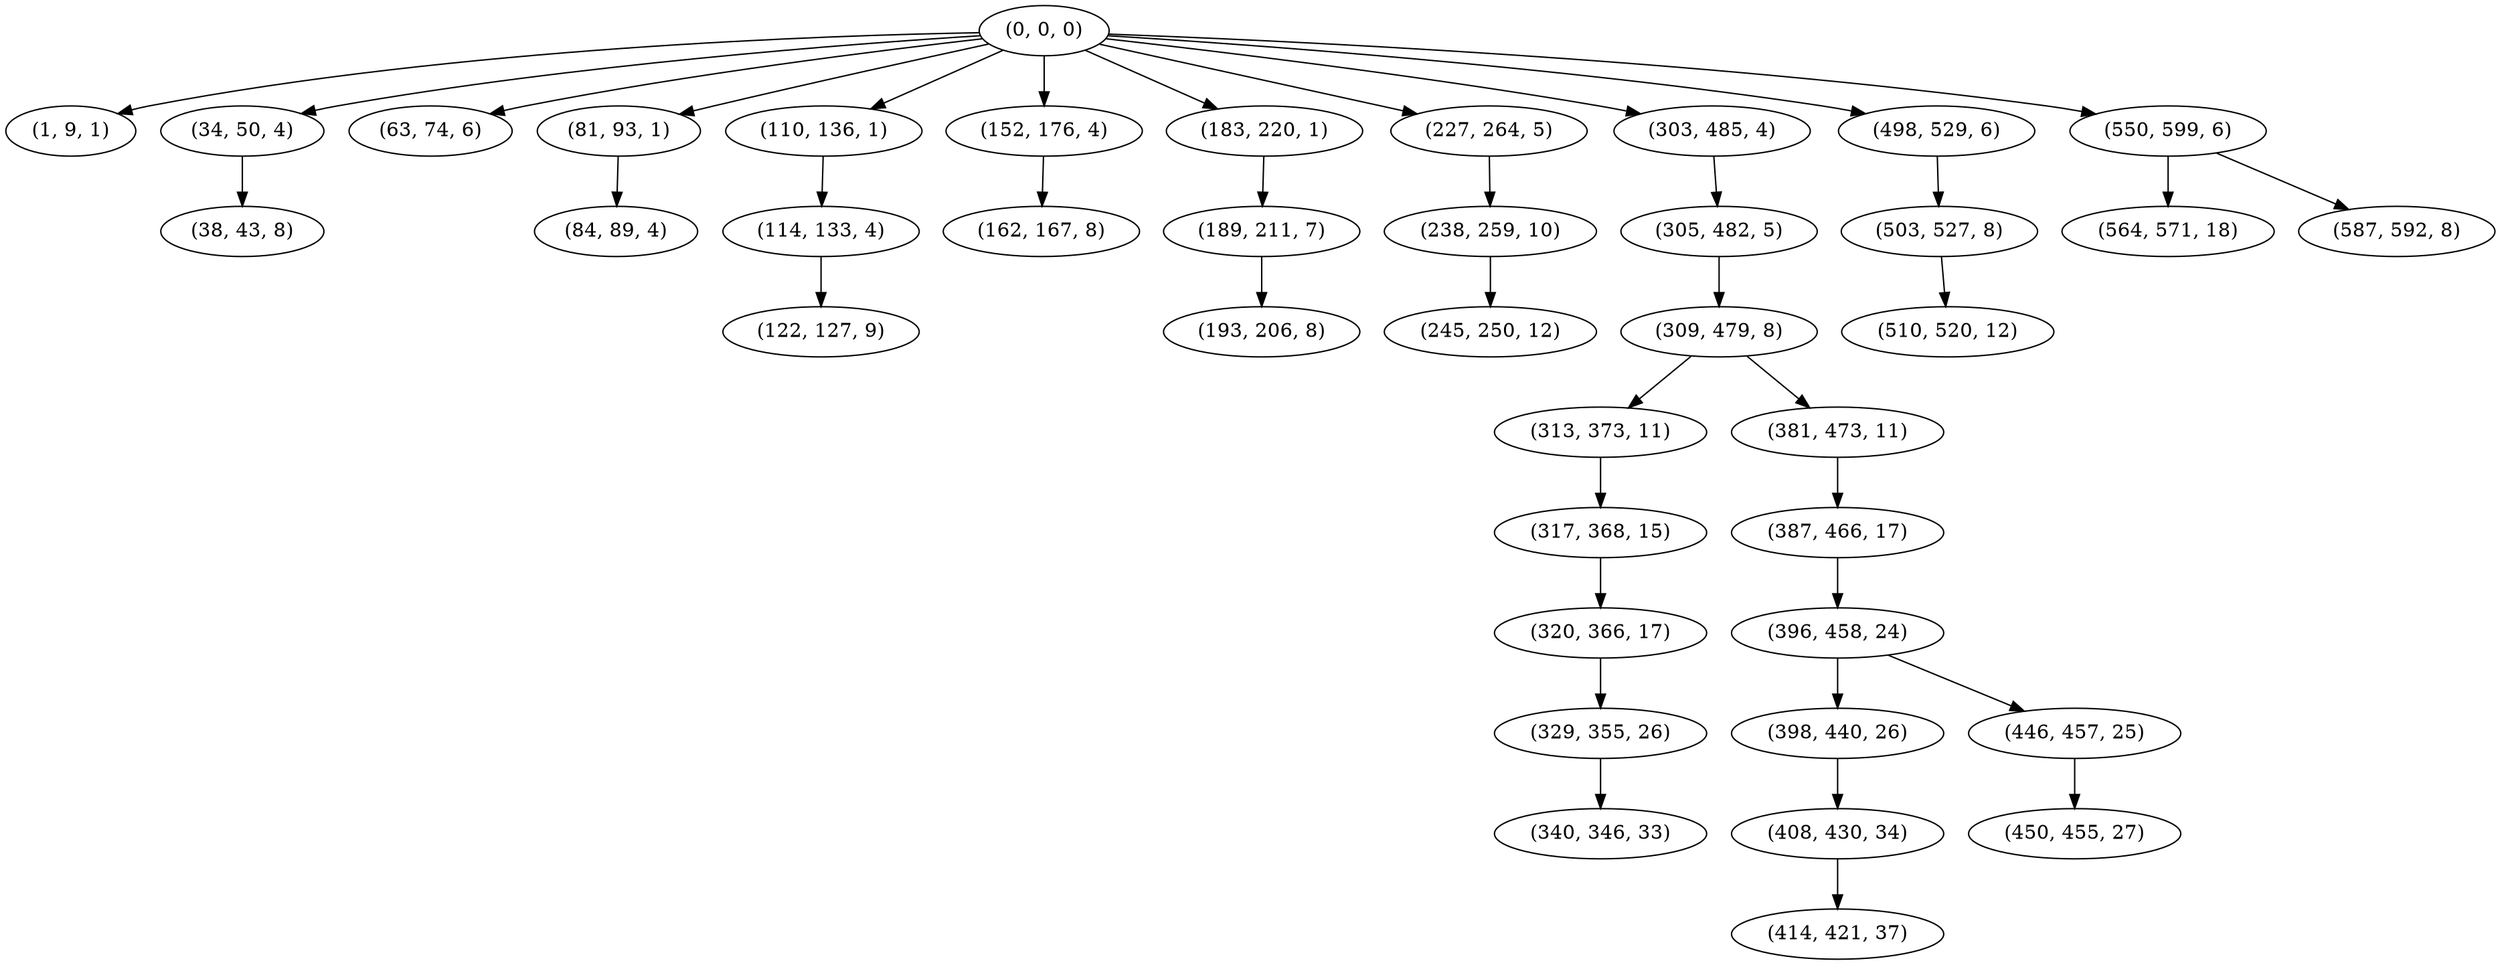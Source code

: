 digraph tree {
    "(0, 0, 0)";
    "(1, 9, 1)";
    "(34, 50, 4)";
    "(38, 43, 8)";
    "(63, 74, 6)";
    "(81, 93, 1)";
    "(84, 89, 4)";
    "(110, 136, 1)";
    "(114, 133, 4)";
    "(122, 127, 9)";
    "(152, 176, 4)";
    "(162, 167, 8)";
    "(183, 220, 1)";
    "(189, 211, 7)";
    "(193, 206, 8)";
    "(227, 264, 5)";
    "(238, 259, 10)";
    "(245, 250, 12)";
    "(303, 485, 4)";
    "(305, 482, 5)";
    "(309, 479, 8)";
    "(313, 373, 11)";
    "(317, 368, 15)";
    "(320, 366, 17)";
    "(329, 355, 26)";
    "(340, 346, 33)";
    "(381, 473, 11)";
    "(387, 466, 17)";
    "(396, 458, 24)";
    "(398, 440, 26)";
    "(408, 430, 34)";
    "(414, 421, 37)";
    "(446, 457, 25)";
    "(450, 455, 27)";
    "(498, 529, 6)";
    "(503, 527, 8)";
    "(510, 520, 12)";
    "(550, 599, 6)";
    "(564, 571, 18)";
    "(587, 592, 8)";
    "(0, 0, 0)" -> "(1, 9, 1)";
    "(0, 0, 0)" -> "(34, 50, 4)";
    "(0, 0, 0)" -> "(63, 74, 6)";
    "(0, 0, 0)" -> "(81, 93, 1)";
    "(0, 0, 0)" -> "(110, 136, 1)";
    "(0, 0, 0)" -> "(152, 176, 4)";
    "(0, 0, 0)" -> "(183, 220, 1)";
    "(0, 0, 0)" -> "(227, 264, 5)";
    "(0, 0, 0)" -> "(303, 485, 4)";
    "(0, 0, 0)" -> "(498, 529, 6)";
    "(0, 0, 0)" -> "(550, 599, 6)";
    "(34, 50, 4)" -> "(38, 43, 8)";
    "(81, 93, 1)" -> "(84, 89, 4)";
    "(110, 136, 1)" -> "(114, 133, 4)";
    "(114, 133, 4)" -> "(122, 127, 9)";
    "(152, 176, 4)" -> "(162, 167, 8)";
    "(183, 220, 1)" -> "(189, 211, 7)";
    "(189, 211, 7)" -> "(193, 206, 8)";
    "(227, 264, 5)" -> "(238, 259, 10)";
    "(238, 259, 10)" -> "(245, 250, 12)";
    "(303, 485, 4)" -> "(305, 482, 5)";
    "(305, 482, 5)" -> "(309, 479, 8)";
    "(309, 479, 8)" -> "(313, 373, 11)";
    "(309, 479, 8)" -> "(381, 473, 11)";
    "(313, 373, 11)" -> "(317, 368, 15)";
    "(317, 368, 15)" -> "(320, 366, 17)";
    "(320, 366, 17)" -> "(329, 355, 26)";
    "(329, 355, 26)" -> "(340, 346, 33)";
    "(381, 473, 11)" -> "(387, 466, 17)";
    "(387, 466, 17)" -> "(396, 458, 24)";
    "(396, 458, 24)" -> "(398, 440, 26)";
    "(396, 458, 24)" -> "(446, 457, 25)";
    "(398, 440, 26)" -> "(408, 430, 34)";
    "(408, 430, 34)" -> "(414, 421, 37)";
    "(446, 457, 25)" -> "(450, 455, 27)";
    "(498, 529, 6)" -> "(503, 527, 8)";
    "(503, 527, 8)" -> "(510, 520, 12)";
    "(550, 599, 6)" -> "(564, 571, 18)";
    "(550, 599, 6)" -> "(587, 592, 8)";
}
